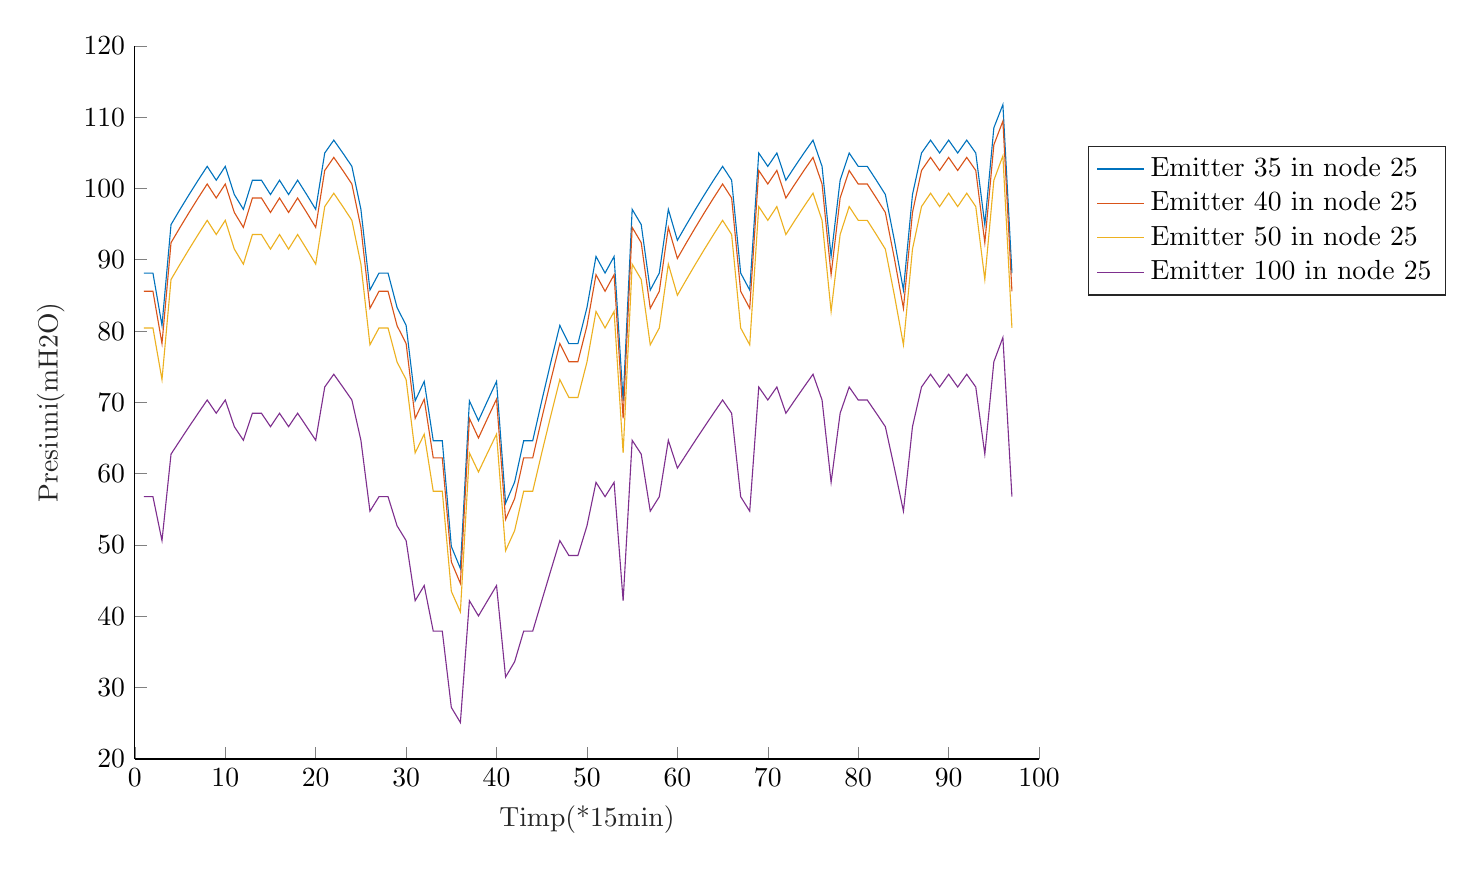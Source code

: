 % This file was created by matlab2tikz.
%
%The latest updates can be retrieved from
%  http://www.mathworks.com/matlabcentral/fileexchange/22022-matlab2tikz-matlab2tikz
%where you can also make suggestions and rate matlab2tikz.
%
\definecolor{mycolor1}{rgb}{0.0,0.447,0.741}%
\definecolor{mycolor2}{rgb}{0.85,0.325,0.098}%
\definecolor{mycolor3}{rgb}{0.929,0.694,0.125}%
\definecolor{mycolor4}{rgb}{0.494,0.184,0.556}%
%


\begin{axis}[%
width=4.521in,
height=3.566in,
at={(0.758in,0.481in)},
scale only axis,
xmin=0,
xmax=100,
xlabel style={font=\color{white!15!black}},
xlabel={Timp(*15min)},
ymin=20,
ymax=120,
ylabel style={font=\color{white!15!black}},
ylabel={Presiuni(mH2O)},
axis background/.style={fill=white},
axis x line*=bottom,
axis y line*=left,
legend style={at={(1.45,0.86)},legend cell align=left, align=left, draw=white!15!black}
]
\addplot [color=mycolor1]
  table[row sep=crcr]{%
1	88.137\\
2	88.137\\
3	80.797\\
4	94.933\\
5	97.073\\
6	99.147\\
7	101.156\\
8	103.097\\
9	101.156\\
10	103.097\\
11	99.147\\
12	97.073\\
13	101.156\\
14	101.156\\
15	99.147\\
16	101.156\\
17	99.147\\
18	101.156\\
19	99.147\\
20	97.073\\
21	104.97\\
22	106.774\\
23	104.97\\
24	103.097\\
25	97.073\\
26	85.749\\
27	88.137\\
28	88.137\\
29	83.302\\
30	80.797\\
31	70.221\\
32	72.946\\
33	64.62\\
34	64.62\\
35	49.806\\
36	46.722\\
37	70.221\\
38	67.445\\
39	70.221\\
40	72.946\\
41	55.862\\
42	58.826\\
43	64.62\\
44	64.62\\
45	70.221\\
46	75.617\\
47	80.797\\
48	78.235\\
49	78.235\\
50	83.302\\
51	90.464\\
52	88.137\\
53	90.464\\
54	70.221\\
55	97.073\\
56	94.933\\
57	85.749\\
58	88.137\\
59	97.073\\
60	92.73\\
61	94.933\\
62	97.073\\
63	99.147\\
64	101.156\\
65	103.097\\
66	101.156\\
67	88.137\\
68	85.749\\
69	104.97\\
70	103.097\\
71	104.97\\
72	101.156\\
73	103.097\\
74	104.97\\
75	106.774\\
76	103.097\\
77	90.464\\
78	101.156\\
79	104.97\\
80	103.097\\
81	103.097\\
82	101.156\\
83	99.147\\
84	92.73\\
85	85.749\\
86	99.147\\
87	104.97\\
88	106.774\\
89	104.97\\
90	106.774\\
91	104.97\\
92	106.774\\
93	104.97\\
94	94.933\\
95	108.507\\
96	111.755\\
97	88.137\\
};
\addlegendentry{Emitter 35 in node 25}

\addplot [color=mycolor2]
  table[row sep=crcr]{%
1	85.579\\
2	85.579\\
3	78.256\\
4	92.392\\
5	94.543\\
6	96.633\\
7	98.66\\
8	100.624\\
9	98.66\\
10	100.624\\
11	96.633\\
12	94.543\\
13	98.66\\
14	98.66\\
15	96.633\\
16	98.66\\
17	96.633\\
18	98.66\\
19	96.633\\
20	94.543\\
21	102.522\\
22	104.354\\
23	102.522\\
24	100.624\\
25	94.543\\
26	83.193\\
27	85.579\\
28	85.579\\
29	80.752\\
30	78.256\\
31	67.758\\
32	70.457\\
33	62.22\\
34	62.22\\
35	47.648\\
36	44.627\\
37	67.758\\
38	65.012\\
39	67.758\\
40	70.457\\
41	53.591\\
42	56.508\\
43	62.22\\
44	62.22\\
45	67.758\\
46	73.107\\
47	78.256\\
48	75.708\\
49	75.708\\
50	80.752\\
51	87.909\\
52	85.579\\
53	87.909\\
54	67.758\\
55	94.543\\
56	92.392\\
57	83.193\\
58	85.579\\
59	94.543\\
60	90.18\\
61	92.392\\
62	94.543\\
63	96.633\\
64	98.66\\
65	100.624\\
66	98.66\\
67	85.579\\
68	83.193\\
69	102.522\\
70	100.624\\
71	102.522\\
72	98.66\\
73	100.624\\
74	102.522\\
75	104.354\\
76	100.624\\
77	87.909\\
78	98.66\\
79	102.522\\
80	100.624\\
81	100.624\\
82	98.66\\
83	96.633\\
84	90.18\\
85	83.193\\
86	96.633\\
87	102.522\\
88	104.354\\
89	102.522\\
90	104.354\\
91	102.522\\
92	104.354\\
93	102.522\\
94	92.392\\
95	106.118\\
96	109.439\\
97	85.579\\
};
\addlegendentry{Emitter 40 in node 25}

\addplot [color=mycolor3]
  table[row sep=crcr]{%
1	80.439\\
2	80.439\\
3	73.2\\
4	87.231\\
5	89.389\\
6	91.493\\
7	93.54\\
8	95.529\\
9	93.54\\
10	95.529\\
11	91.493\\
12	89.389\\
13	93.54\\
14	93.54\\
15	91.493\\
16	93.54\\
17	91.493\\
18	93.54\\
19	91.493\\
20	89.389\\
21	97.46\\
22	99.331\\
23	97.46\\
24	95.529\\
25	89.389\\
26	78.074\\
27	80.439\\
28	80.439\\
29	75.66\\
30	73.2\\
31	62.918\\
32	65.551\\
33	57.538\\
34	57.538\\
35	43.515\\
36	40.633\\
37	62.918\\
38	60.247\\
39	62.918\\
40	65.551\\
41	49.21\\
42	52.017\\
43	57.538\\
44	57.538\\
45	62.918\\
46	68.144\\
47	73.2\\
48	70.694\\
49	70.694\\
50	75.66\\
51	82.755\\
52	80.439\\
53	82.755\\
54	62.918\\
55	89.389\\
56	87.231\\
57	78.074\\
58	80.439\\
59	89.389\\
60	85.019\\
61	87.231\\
62	89.389\\
63	91.493\\
64	93.54\\
65	95.529\\
66	93.54\\
67	80.439\\
68	78.074\\
69	97.46\\
70	95.529\\
71	97.46\\
72	93.54\\
73	95.529\\
74	97.46\\
75	99.331\\
76	95.529\\
77	82.755\\
78	93.54\\
79	97.46\\
80	95.529\\
81	95.529\\
82	93.54\\
83	91.493\\
84	85.019\\
85	78.074\\
86	91.493\\
87	97.46\\
88	99.331\\
89	97.46\\
90	99.331\\
91	97.46\\
92	99.331\\
93	97.46\\
94	87.231\\
95	101.14\\
96	104.569\\
97	80.439\\
};
\addlegendentry{Emitter 50 in node 25}

\addplot [color=mycolor4]
  table[row sep=crcr]{%
1	56.782\\
2	56.782\\
3	50.623\\
4	62.749\\
5	64.689\\
6	66.601\\
7	68.484\\
8	70.338\\
9	68.484\\
10	70.338\\
11	66.601\\
12	64.689\\
13	68.484\\
14	68.484\\
15	66.601\\
16	68.484\\
17	66.601\\
18	68.484\\
19	66.601\\
20	64.689\\
21	72.16\\
22	73.948\\
23	72.16\\
24	70.338\\
25	64.689\\
26	54.748\\
27	56.782\\
28	56.782\\
29	52.695\\
30	50.623\\
31	42.195\\
32	44.32\\
33	37.923\\
34	37.923\\
35	27.23\\
36	25.114\\
37	42.195\\
38	40.062\\
39	42.195\\
40	44.32\\
41	31.495\\
42	33.637\\
43	37.923\\
44	37.923\\
45	42.195\\
46	46.434\\
47	50.623\\
48	48.536\\
49	48.536\\
50	52.695\\
51	58.794\\
52	56.782\\
53	58.794\\
54	42.195\\
55	64.689\\
56	62.749\\
57	54.748\\
58	56.782\\
59	64.689\\
60	60.784\\
61	62.749\\
62	64.689\\
63	66.601\\
64	68.484\\
65	70.338\\
66	68.484\\
67	56.782\\
68	54.748\\
69	72.16\\
70	70.338\\
71	72.16\\
72	68.484\\
73	70.338\\
74	72.16\\
75	73.948\\
76	70.338\\
77	58.794\\
78	68.484\\
79	72.16\\
80	70.338\\
81	70.338\\
82	68.484\\
83	66.601\\
84	60.784\\
85	54.748\\
86	66.601\\
87	72.16\\
88	73.948\\
89	72.16\\
90	73.948\\
91	72.16\\
92	73.948\\
93	72.16\\
94	62.749\\
95	75.703\\
96	79.102\\
97	56.782\\
};
\addlegendentry{Emitter 100 in node 25}

\end{axis}

